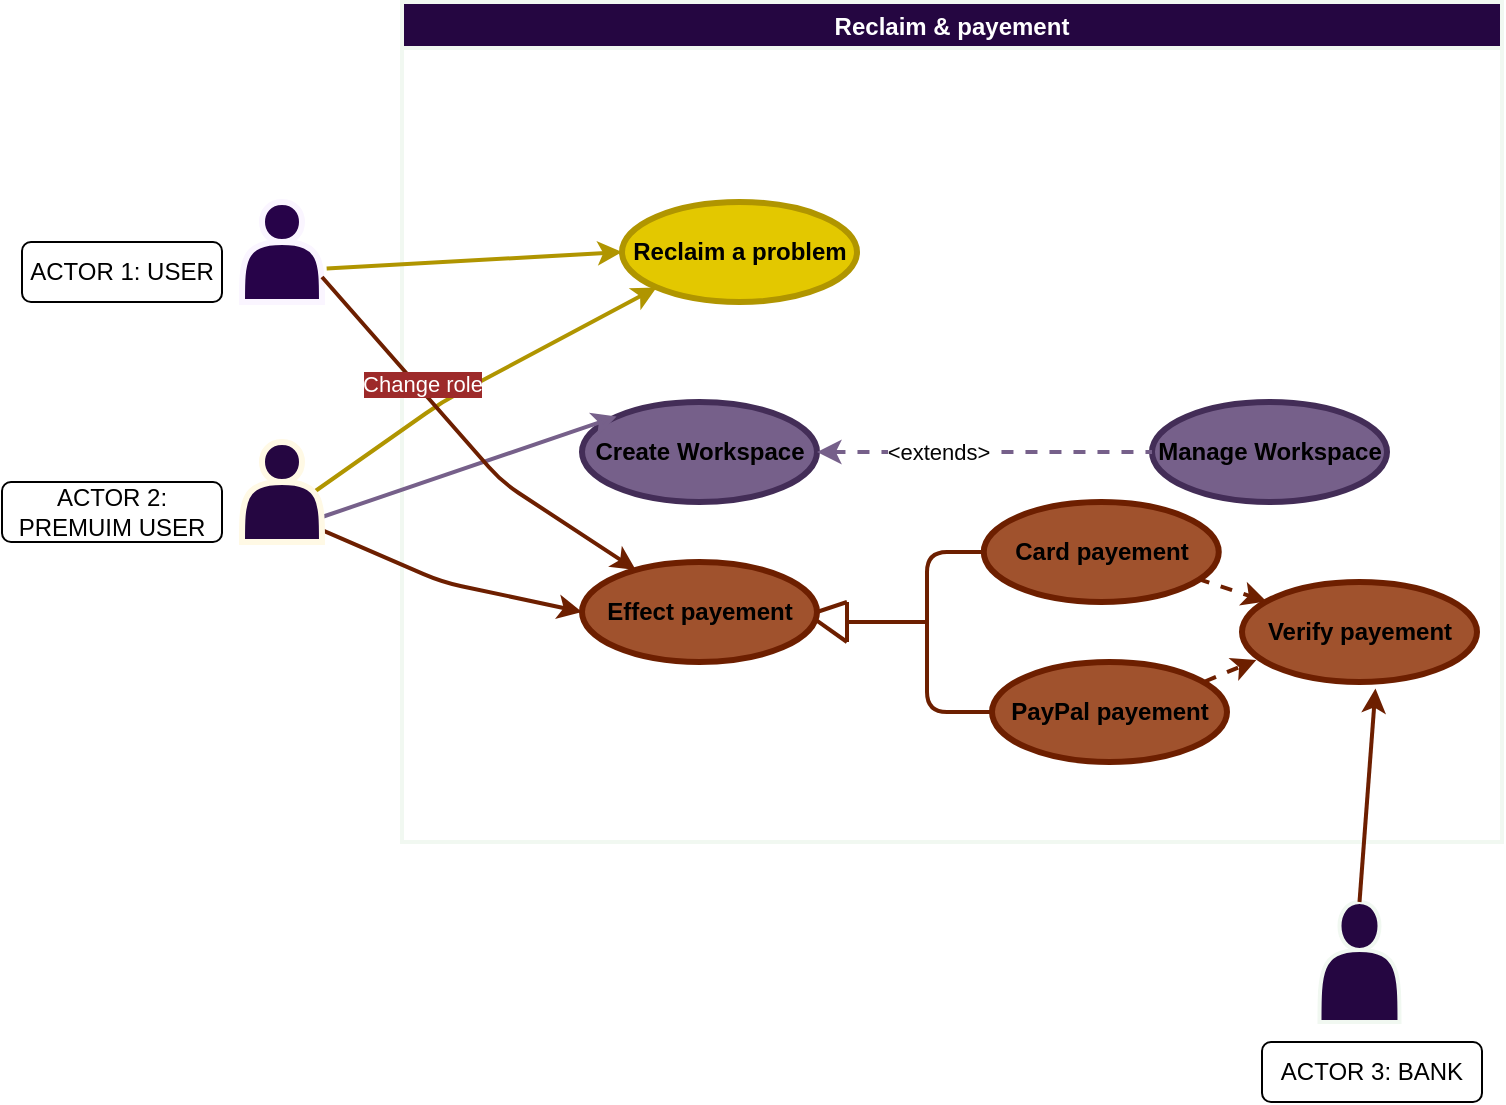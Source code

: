 <mxfile>
    <diagram id="lEsu0DpzP7tBkt76Ku-G" name="Page-1">
        <mxGraphModel dx="1874" dy="774" grid="1" gridSize="10" guides="1" tooltips="1" connect="1" arrows="1" fold="1" page="1" pageScale="1" pageWidth="850" pageHeight="1100" math="0" shadow="0">
            <root>
                <mxCell id="0"/>
                <mxCell id="1" parent="0"/>
                <mxCell id="615" value="Reclaim &amp; payement" style="swimlane;strokeColor=#f1f8f1;strokeWidth=2;fontColor=#ffffff;fillColor=#250641;" parent="1" vertex="1">
                    <mxGeometry x="230" y="290" width="550" height="420" as="geometry">
                        <mxRectangle x="-600" y="-680" width="100" height="30" as="alternateBounds"/>
                    </mxGeometry>
                </mxCell>
                <mxCell id="490" value="&lt;font color=&quot;#000000&quot;&gt;&lt;b&gt;Create Workspace&lt;/b&gt;&lt;/font&gt;" style="ellipse;whiteSpace=wrap;html=1;align=center;newEdgeStyle={&quot;edgeStyle&quot;:&quot;entityRelationEdgeStyle&quot;,&quot;startArrow&quot;:&quot;none&quot;,&quot;endArrow&quot;:&quot;none&quot;,&quot;segment&quot;:10,&quot;curved&quot;:1,&quot;sourcePerimeterSpacing&quot;:0,&quot;targetPerimeterSpacing&quot;:0};treeFolding=1;treeMoving=1;fillColor=#76608a;fontColor=#ffffff;strokeColor=#432D57;strokeWidth=3;" parent="615" vertex="1">
                    <mxGeometry x="90" y="200" width="117.5" height="50" as="geometry"/>
                </mxCell>
                <mxCell id="491" value="&lt;font color=&quot;#000000&quot;&gt;&lt;b&gt;Manage Workspace&lt;/b&gt;&lt;/font&gt;" style="ellipse;whiteSpace=wrap;html=1;align=center;newEdgeStyle={&quot;edgeStyle&quot;:&quot;entityRelationEdgeStyle&quot;,&quot;startArrow&quot;:&quot;none&quot;,&quot;endArrow&quot;:&quot;none&quot;,&quot;segment&quot;:10,&quot;curved&quot;:1,&quot;sourcePerimeterSpacing&quot;:0,&quot;targetPerimeterSpacing&quot;:0};treeFolding=1;treeMoving=1;fillColor=#76608a;fontColor=#ffffff;strokeColor=#432D57;strokeWidth=3;" parent="615" vertex="1">
                    <mxGeometry x="375" y="200" width="117.5" height="50" as="geometry"/>
                </mxCell>
                <mxCell id="492" style="rounded=1;jumpStyle=none;html=1;exitX=1;exitY=0.5;exitDx=0;exitDy=0;elbow=vertical;fillColor=#60a917;strokeColor=#76608A;strokeWidth=2;dashed=1;entryX=0;entryY=0.5;entryDx=0;entryDy=0;startArrow=classic;startFill=1;endArrow=none;endFill=0;" parent="615" source="490" target="491" edge="1">
                    <mxGeometry relative="1" as="geometry">
                        <mxPoint x="37.5" y="150.0" as="sourcePoint"/>
                        <mxPoint x="102.5" y="205" as="targetPoint"/>
                    </mxGeometry>
                </mxCell>
                <mxCell id="493" value="&lt;font color=&quot;#050505&quot;&gt;&amp;lt;extends&amp;gt;&lt;/font&gt;" style="edgeLabel;html=1;align=center;verticalAlign=middle;resizable=0;points=[];fontColor=#ffffff;" parent="492" vertex="1" connectable="0">
                    <mxGeometry x="-0.286" relative="1" as="geometry">
                        <mxPoint as="offset"/>
                    </mxGeometry>
                </mxCell>
                <mxCell id="494" value="&lt;font color=&quot;#000000&quot;&gt;&lt;b&gt;Effect payement&lt;/b&gt;&lt;/font&gt;" style="ellipse;whiteSpace=wrap;html=1;align=center;newEdgeStyle={&quot;edgeStyle&quot;:&quot;entityRelationEdgeStyle&quot;,&quot;startArrow&quot;:&quot;none&quot;,&quot;endArrow&quot;:&quot;none&quot;,&quot;segment&quot;:10,&quot;curved&quot;:1,&quot;sourcePerimeterSpacing&quot;:0,&quot;targetPerimeterSpacing&quot;:0};treeFolding=1;treeMoving=1;fillColor=#a0522d;fontColor=#ffffff;strokeColor=#6D1F00;strokeWidth=3;" parent="615" vertex="1">
                    <mxGeometry x="90" y="280" width="117.5" height="50" as="geometry"/>
                </mxCell>
                <mxCell id="495" value="&lt;font color=&quot;#000000&quot;&gt;&lt;b&gt;Card payement&lt;/b&gt;&lt;/font&gt;" style="ellipse;whiteSpace=wrap;html=1;align=center;newEdgeStyle={&quot;edgeStyle&quot;:&quot;entityRelationEdgeStyle&quot;,&quot;startArrow&quot;:&quot;none&quot;,&quot;endArrow&quot;:&quot;none&quot;,&quot;segment&quot;:10,&quot;curved&quot;:1,&quot;sourcePerimeterSpacing&quot;:0,&quot;targetPerimeterSpacing&quot;:0};treeFolding=1;treeMoving=1;fillColor=#a0522d;fontColor=#ffffff;strokeColor=#6D1F00;strokeWidth=3;" parent="615" vertex="1">
                    <mxGeometry x="290.88" y="250" width="117.5" height="50" as="geometry"/>
                </mxCell>
                <mxCell id="496" value="&lt;font color=&quot;#000000&quot;&gt;&lt;b&gt;PayPal payement&lt;/b&gt;&lt;/font&gt;" style="ellipse;whiteSpace=wrap;html=1;align=center;newEdgeStyle={&quot;edgeStyle&quot;:&quot;entityRelationEdgeStyle&quot;,&quot;startArrow&quot;:&quot;none&quot;,&quot;endArrow&quot;:&quot;none&quot;,&quot;segment&quot;:10,&quot;curved&quot;:1,&quot;sourcePerimeterSpacing&quot;:0,&quot;targetPerimeterSpacing&quot;:0};treeFolding=1;treeMoving=1;fillColor=#a0522d;fontColor=#ffffff;strokeColor=#6D1F00;strokeWidth=3;" parent="615" vertex="1">
                    <mxGeometry x="295" y="330" width="117.5" height="50" as="geometry"/>
                </mxCell>
                <mxCell id="497" value="" style="endArrow=none;html=1;rounded=1;strokeColor=#6D1F00;strokeWidth=2;fontColor=#ffffff;elbow=vertical;jumpStyle=none;entryX=0;entryY=0.5;entryDx=0;entryDy=0;exitX=0;exitY=0.5;exitDx=0;exitDy=0;" parent="615" source="496" target="495" edge="1">
                    <mxGeometry width="50" height="50" relative="1" as="geometry">
                        <mxPoint x="2.5" y="280" as="sourcePoint"/>
                        <mxPoint x="52.5" y="230" as="targetPoint"/>
                        <Array as="points">
                            <mxPoint x="262.5" y="355"/>
                            <mxPoint x="262.5" y="275"/>
                        </Array>
                    </mxGeometry>
                </mxCell>
                <mxCell id="498" value="&lt;font color=&quot;#000000&quot;&gt;&lt;b&gt;Reclaim a problem&lt;/b&gt;&lt;/font&gt;" style="ellipse;whiteSpace=wrap;html=1;align=center;newEdgeStyle={&quot;edgeStyle&quot;:&quot;entityRelationEdgeStyle&quot;,&quot;startArrow&quot;:&quot;none&quot;,&quot;endArrow&quot;:&quot;none&quot;,&quot;segment&quot;:10,&quot;curved&quot;:1,&quot;sourcePerimeterSpacing&quot;:0,&quot;targetPerimeterSpacing&quot;:0};treeFolding=1;treeMoving=1;fillColor=#e3c800;fontColor=#000000;strokeColor=#B09500;strokeWidth=3;" parent="615" vertex="1">
                    <mxGeometry x="110" y="100" width="117.5" height="50" as="geometry"/>
                </mxCell>
                <mxCell id="500" value="" style="endArrow=none;html=1;rounded=1;strokeColor=#6D1F00;strokeWidth=2;fontColor=#ffffff;elbow=vertical;jumpStyle=none;exitX=1;exitY=0.5;exitDx=0;exitDy=0;" parent="615" source="494" edge="1">
                    <mxGeometry width="50" height="50" relative="1" as="geometry">
                        <mxPoint x="-5" y="290" as="sourcePoint"/>
                        <mxPoint x="222.5" y="300" as="targetPoint"/>
                    </mxGeometry>
                </mxCell>
                <mxCell id="513" style="rounded=1;jumpStyle=none;html=1;exitX=1;exitY=0.75;exitDx=0;exitDy=0;elbow=vertical;fillColor=#60a917;strokeColor=#76608A;strokeWidth=2;entryX=0;entryY=0;entryDx=0;entryDy=0;" parent="615" source="522" target="490" edge="1">
                    <mxGeometry relative="1" as="geometry">
                        <mxPoint x="-18.64" y="185.55" as="sourcePoint"/>
                        <mxPoint x="87.5" y="235.0" as="targetPoint"/>
                    </mxGeometry>
                </mxCell>
                <mxCell id="514" style="rounded=1;jumpStyle=none;html=1;elbow=vertical;fillColor=#60a917;strokeColor=#6D1F00;strokeWidth=2;entryX=0;entryY=0.5;entryDx=0;entryDy=0;exitX=0.979;exitY=0.874;exitDx=0;exitDy=0;exitPerimeter=0;" parent="615" source="522" target="494" edge="1">
                    <mxGeometry relative="1" as="geometry">
                        <mxPoint x="-30" y="190" as="sourcePoint"/>
                        <mxPoint x="104.665" y="467.341" as="targetPoint"/>
                        <Array as="points">
                            <mxPoint x="20" y="290"/>
                        </Array>
                    </mxGeometry>
                </mxCell>
                <mxCell id="515" value="" style="endArrow=none;html=1;rounded=1;strokeColor=#6D1F00;strokeWidth=2;fontColor=#ffffff;elbow=vertical;jumpStyle=none;" parent="615" edge="1">
                    <mxGeometry width="50" height="50" relative="1" as="geometry">
                        <mxPoint x="222.5" y="310" as="sourcePoint"/>
                        <mxPoint x="262.5" y="310" as="targetPoint"/>
                    </mxGeometry>
                </mxCell>
                <mxCell id="516" style="rounded=1;jumpStyle=none;html=1;elbow=vertical;fillColor=#60a917;strokeColor=#B09500;strokeWidth=2;entryX=0;entryY=1;entryDx=0;entryDy=0;exitX=0.9;exitY=0.5;exitDx=0;exitDy=0;exitPerimeter=0;" parent="615" source="522" target="498" edge="1">
                    <mxGeometry relative="1" as="geometry">
                        <mxPoint x="-40" y="290" as="sourcePoint"/>
                        <mxPoint x="84.975" y="647.209" as="targetPoint"/>
                        <Array as="points">
                            <mxPoint x="20" y="200"/>
                        </Array>
                    </mxGeometry>
                </mxCell>
                <mxCell id="517" value="" style="endArrow=none;html=1;rounded=1;strokeColor=#6D1F00;strokeWidth=2;fontColor=#ffffff;elbow=vertical;jumpStyle=none;" parent="615" edge="1">
                    <mxGeometry width="50" height="50" relative="1" as="geometry">
                        <mxPoint x="222.5" y="300" as="sourcePoint"/>
                        <mxPoint x="222.5" y="320" as="targetPoint"/>
                    </mxGeometry>
                </mxCell>
                <mxCell id="518" value="" style="endArrow=none;html=1;rounded=1;strokeColor=#6D1F00;strokeWidth=2;fontColor=#ffffff;elbow=vertical;jumpStyle=none;exitX=0.998;exitY=0.583;exitDx=0;exitDy=0;exitPerimeter=0;" parent="615" source="494" edge="1">
                    <mxGeometry width="50" height="50" relative="1" as="geometry">
                        <mxPoint x="232.5" y="310" as="sourcePoint"/>
                        <mxPoint x="222.5" y="320" as="targetPoint"/>
                    </mxGeometry>
                </mxCell>
                <mxCell id="522" value="" style="shape=actor;whiteSpace=wrap;html=1;fillColor=#250641;strokeColor=#fff9e5;fontColor=#ffffff;strokeWidth=3;" parent="615" vertex="1">
                    <mxGeometry x="-80" y="220" width="40" height="50" as="geometry"/>
                </mxCell>
                <mxCell id="523" value="ACTOR 2: PREMUIM USER" style="rounded=1;whiteSpace=wrap;html=1;" parent="615" vertex="1">
                    <mxGeometry x="-200" y="240" width="110" height="30" as="geometry"/>
                </mxCell>
                <mxCell id="584" value="" style="shape=actor;whiteSpace=wrap;html=1;fillColor=#270349;fontColor=#ffffff;strokeColor=#faf5ff;strokeWidth=3;" parent="615" vertex="1">
                    <mxGeometry x="-80" y="100" width="40" height="50" as="geometry"/>
                </mxCell>
                <mxCell id="585" value="ACTOR 1: USER" style="rounded=1;whiteSpace=wrap;html=1;" parent="615" vertex="1">
                    <mxGeometry x="-190" y="120" width="100" height="30" as="geometry"/>
                </mxCell>
                <mxCell id="587" style="rounded=1;jumpStyle=none;html=1;elbow=vertical;fillColor=#60a917;strokeColor=#B09500;strokeWidth=2;entryX=0;entryY=0.5;entryDx=0;entryDy=0;exitX=1.058;exitY=0.666;exitDx=0;exitDy=0;exitPerimeter=0;" parent="615" source="584" target="498" edge="1">
                    <mxGeometry relative="1" as="geometry">
                        <mxPoint x="-34" y="255" as="sourcePoint"/>
                        <mxPoint x="130.457" y="118.25" as="targetPoint"/>
                        <Array as="points"/>
                    </mxGeometry>
                </mxCell>
                <mxCell id="588" style="rounded=1;jumpStyle=none;html=1;elbow=vertical;fillColor=#60a917;strokeColor=#6D1F00;strokeWidth=2;exitX=1;exitY=0.75;exitDx=0;exitDy=0;" parent="615" source="584" target="494" edge="1">
                    <mxGeometry relative="1" as="geometry">
                        <mxPoint x="-30.84" y="273.7" as="sourcePoint"/>
                        <mxPoint x="100.0" y="315" as="targetPoint"/>
                        <Array as="points">
                            <mxPoint x="50" y="240"/>
                        </Array>
                    </mxGeometry>
                </mxCell>
                <mxCell id="589" value="Change role" style="edgeLabel;html=1;align=center;verticalAlign=middle;resizable=0;points=[];fontColor=#ffffff;labelBackgroundColor=#9d2a2a;labelBorderColor=none;spacing=4;spacingTop=3;" parent="588" vertex="1" connectable="0">
                    <mxGeometry x="-0.078" relative="1" as="geometry">
                        <mxPoint x="-16" y="-23" as="offset"/>
                    </mxGeometry>
                </mxCell>
                <mxCell id="641" value="&lt;font color=&quot;#000000&quot;&gt;&lt;b&gt;Verify payement&lt;/b&gt;&lt;/font&gt;" style="ellipse;whiteSpace=wrap;html=1;align=center;newEdgeStyle={&quot;edgeStyle&quot;:&quot;entityRelationEdgeStyle&quot;,&quot;startArrow&quot;:&quot;none&quot;,&quot;endArrow&quot;:&quot;none&quot;,&quot;segment&quot;:10,&quot;curved&quot;:1,&quot;sourcePerimeterSpacing&quot;:0,&quot;targetPerimeterSpacing&quot;:0};treeFolding=1;treeMoving=1;fillColor=#a0522d;fontColor=#ffffff;strokeColor=#6D1F00;strokeWidth=3;" parent="615" vertex="1">
                    <mxGeometry x="420" y="290" width="117.5" height="50" as="geometry"/>
                </mxCell>
                <mxCell id="643" value="" style="endArrow=classic;html=1;rounded=1;strokeColor=#6D1F00;strokeWidth=2;fontColor=#ffffff;elbow=vertical;jumpStyle=none;exitX=0.911;exitY=0.769;exitDx=0;exitDy=0;startArrow=none;startFill=0;exitPerimeter=0;endFill=1;dashed=1;" parent="615" source="495" target="641" edge="1">
                    <mxGeometry width="50" height="50" relative="1" as="geometry">
                        <mxPoint x="420.0" y="354.9" as="sourcePoint"/>
                        <mxPoint x="463.7" y="380.0" as="targetPoint"/>
                    </mxGeometry>
                </mxCell>
                <mxCell id="647" value="" style="endArrow=classic;html=1;rounded=1;strokeColor=#6D1F00;strokeWidth=2;fontColor=#ffffff;elbow=vertical;jumpStyle=none;startArrow=none;startFill=0;endFill=1;dashed=1;exitX=0.906;exitY=0.195;exitDx=0;exitDy=0;exitPerimeter=0;entryX=0.061;entryY=0.779;entryDx=0;entryDy=0;entryPerimeter=0;" parent="615" source="496" target="641" edge="1">
                    <mxGeometry width="50" height="50" relative="1" as="geometry">
                        <mxPoint x="394.793" y="312.0" as="sourcePoint"/>
                        <mxPoint x="428.998" y="323.338" as="targetPoint"/>
                    </mxGeometry>
                </mxCell>
                <mxCell id="639" value="" style="shape=actor;whiteSpace=wrap;html=1;labelBackgroundColor=#9d2a2a;labelBorderColor=none;strokeColor=#f1f8f1;strokeWidth=2;fontColor=#ffffff;fillColor=#250641;" parent="1" vertex="1">
                    <mxGeometry x="688.75" y="740" width="40" height="60" as="geometry"/>
                </mxCell>
                <mxCell id="640" value="ACTOR 3: BANK" style="rounded=1;whiteSpace=wrap;html=1;" parent="1" vertex="1">
                    <mxGeometry x="660" y="810" width="110" height="30" as="geometry"/>
                </mxCell>
                <mxCell id="642" value="" style="endArrow=none;html=1;rounded=1;strokeColor=#6D1F00;strokeWidth=2;fontColor=#ffffff;elbow=vertical;jumpStyle=none;entryX=0.5;entryY=0;entryDx=0;entryDy=0;exitX=0.568;exitY=1.066;exitDx=0;exitDy=0;startArrow=classic;startFill=1;exitPerimeter=0;" parent="1" source="641" target="639" edge="1">
                    <mxGeometry width="50" height="50" relative="1" as="geometry">
                        <mxPoint x="770" y="670.0" as="sourcePoint"/>
                        <mxPoint x="810" y="670.0" as="targetPoint"/>
                    </mxGeometry>
                </mxCell>
            </root>
        </mxGraphModel>
    </diagram>
</mxfile>

